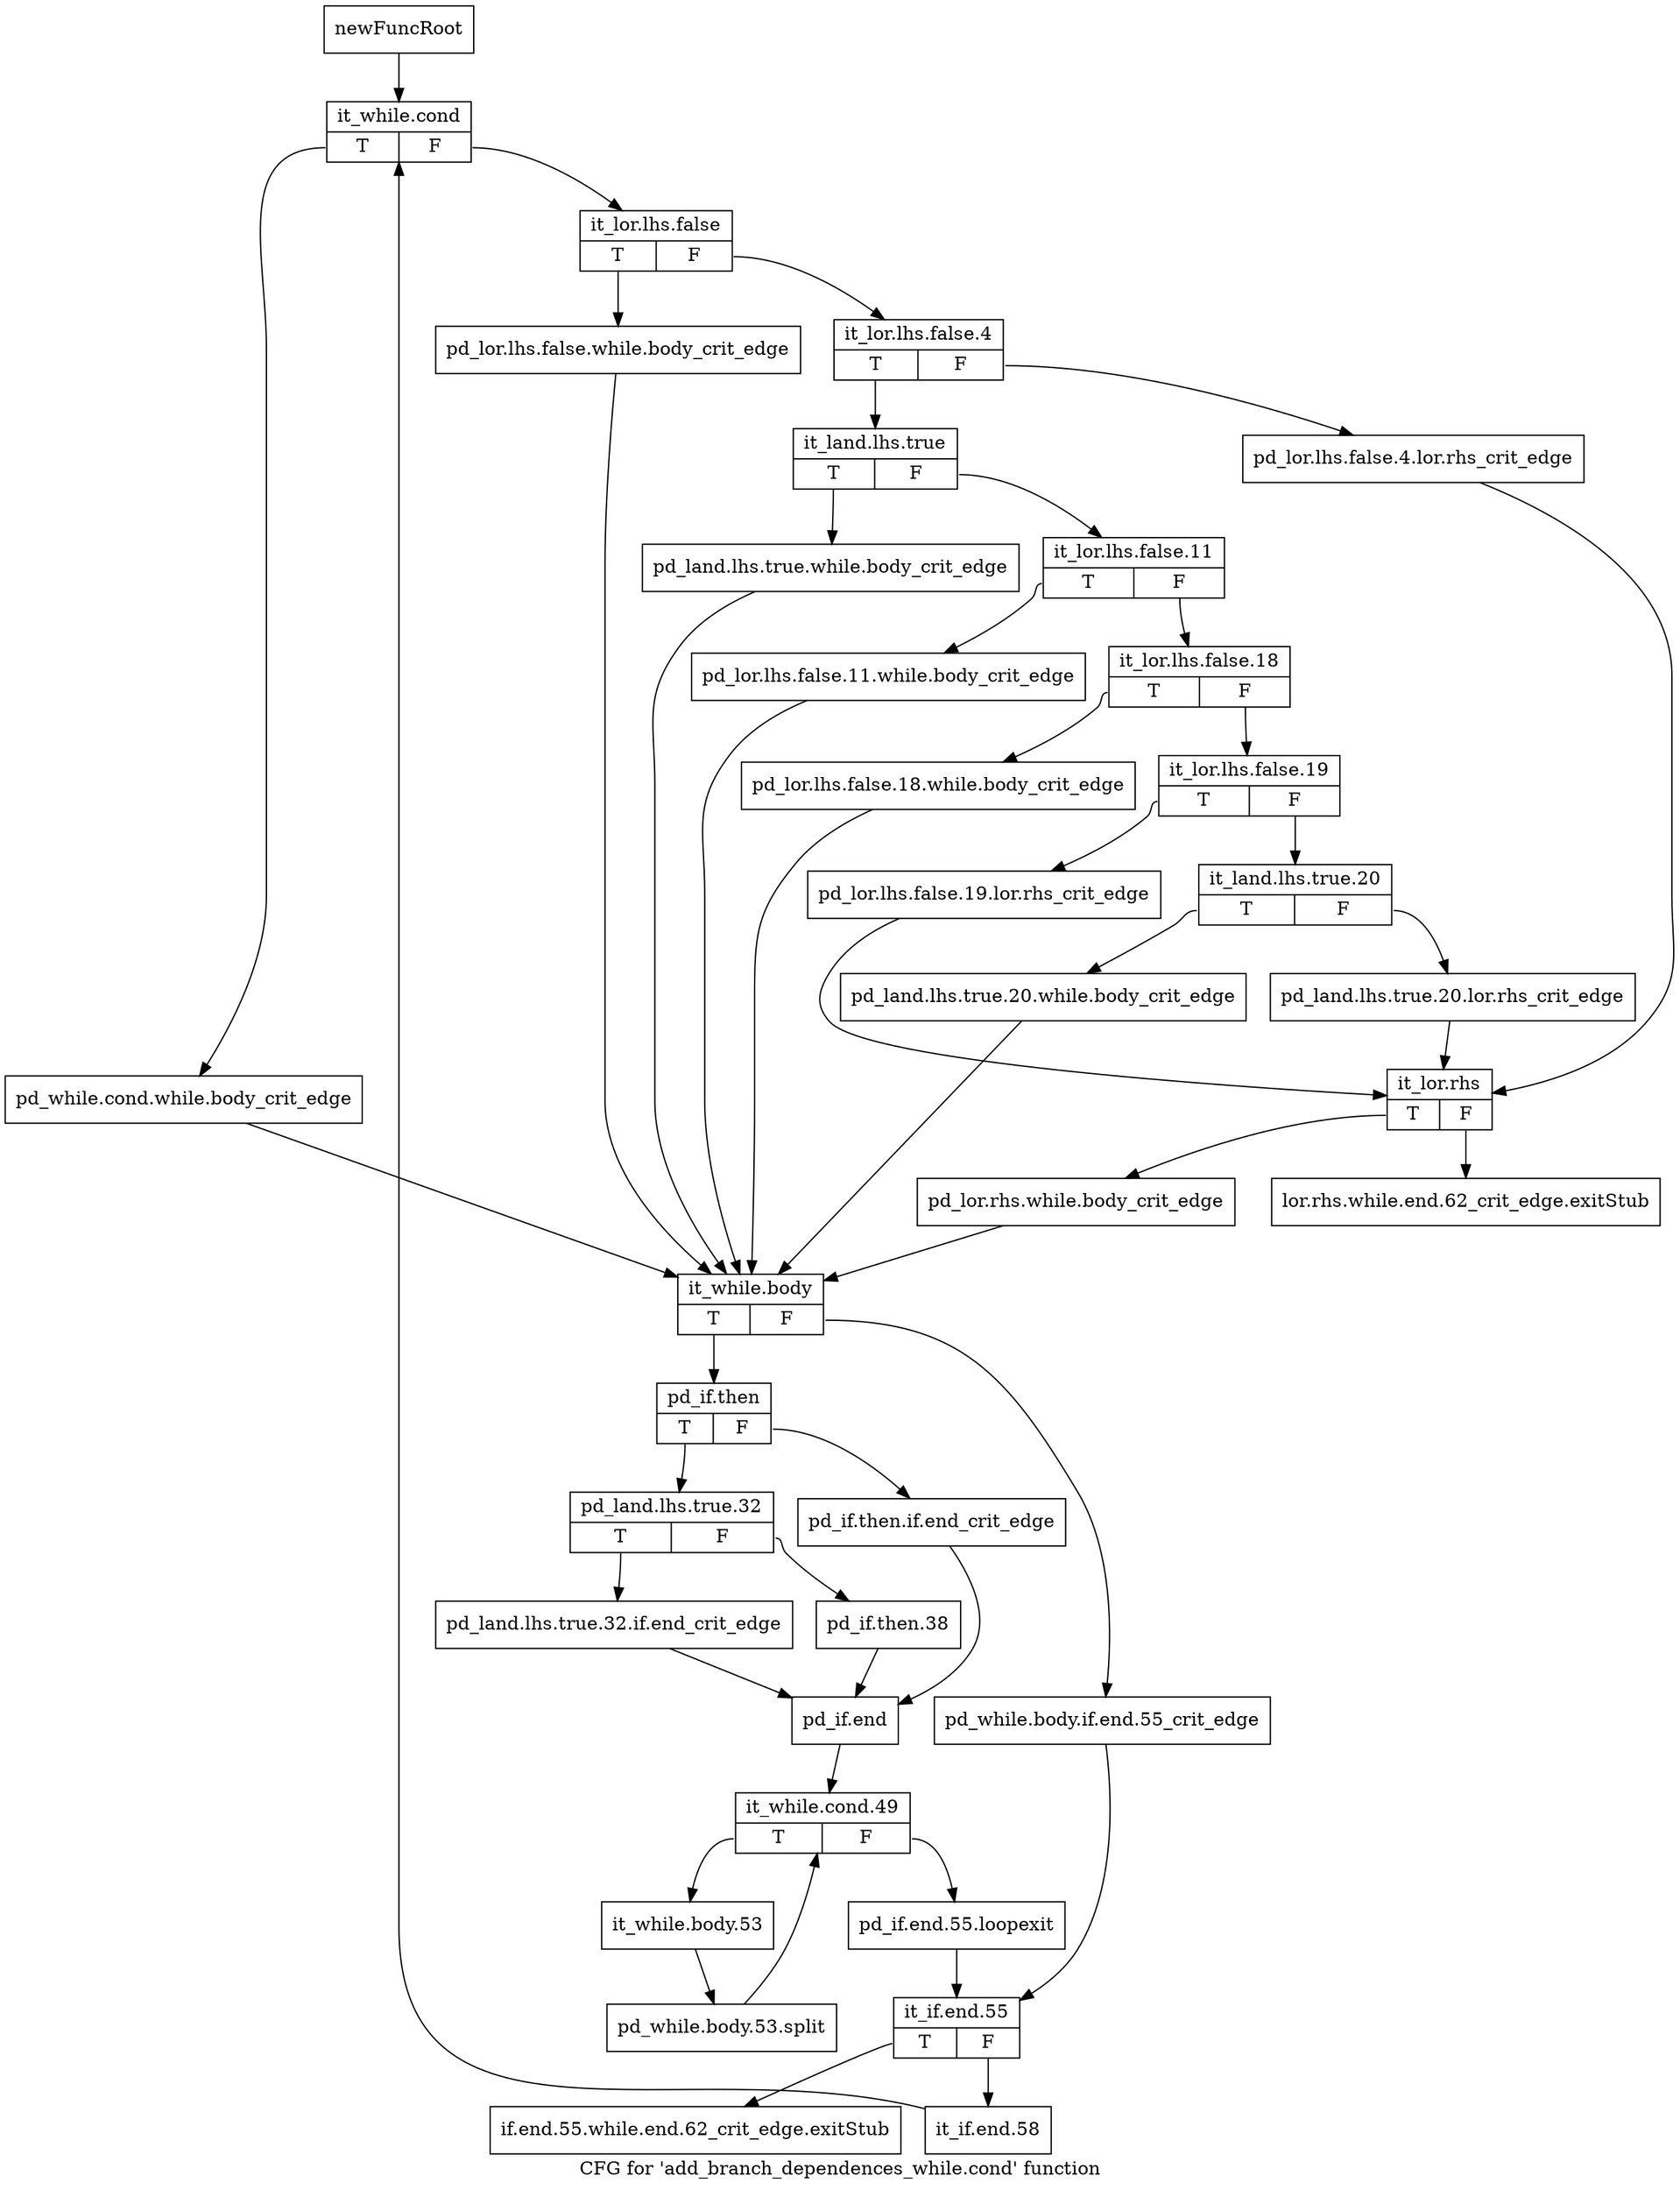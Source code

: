 digraph "CFG for 'add_branch_dependences_while.cond' function" {
	label="CFG for 'add_branch_dependences_while.cond' function";

	Node0xc1d4fd0 [shape=record,label="{newFuncRoot}"];
	Node0xc1d4fd0 -> Node0xc1d50c0;
	Node0xc1d5020 [shape=record,label="{lor.rhs.while.end.62_crit_edge.exitStub}"];
	Node0xc1d5070 [shape=record,label="{if.end.55.while.end.62_crit_edge.exitStub}"];
	Node0xc1d50c0 [shape=record,label="{it_while.cond|{<s0>T|<s1>F}}"];
	Node0xc1d50c0:s0 -> Node0xc1d5660;
	Node0xc1d50c0:s1 -> Node0xc1d5110;
	Node0xc1d5110 [shape=record,label="{it_lor.lhs.false|{<s0>T|<s1>F}}"];
	Node0xc1d5110:s0 -> Node0xc1d5610;
	Node0xc1d5110:s1 -> Node0xc1d5160;
	Node0xc1d5160 [shape=record,label="{it_lor.lhs.false.4|{<s0>T|<s1>F}}"];
	Node0xc1d5160:s0 -> Node0xc1d5200;
	Node0xc1d5160:s1 -> Node0xc1d51b0;
	Node0xc1d51b0 [shape=record,label="{pd_lor.lhs.false.4.lor.rhs_crit_edge}"];
	Node0xc1d51b0 -> Node0xc1d5480;
	Node0xc1d5200 [shape=record,label="{it_land.lhs.true|{<s0>T|<s1>F}}"];
	Node0xc1d5200:s0 -> Node0xc1d55c0;
	Node0xc1d5200:s1 -> Node0xc1d5250;
	Node0xc1d5250 [shape=record,label="{it_lor.lhs.false.11|{<s0>T|<s1>F}}"];
	Node0xc1d5250:s0 -> Node0xc1d5570;
	Node0xc1d5250:s1 -> Node0xc1d52a0;
	Node0xc1d52a0 [shape=record,label="{it_lor.lhs.false.18|{<s0>T|<s1>F}}"];
	Node0xc1d52a0:s0 -> Node0xc1d5520;
	Node0xc1d52a0:s1 -> Node0xc1d52f0;
	Node0xc1d52f0 [shape=record,label="{it_lor.lhs.false.19|{<s0>T|<s1>F}}"];
	Node0xc1d52f0:s0 -> Node0xc1d5430;
	Node0xc1d52f0:s1 -> Node0xc1d5340;
	Node0xc1d5340 [shape=record,label="{it_land.lhs.true.20|{<s0>T|<s1>F}}"];
	Node0xc1d5340:s0 -> Node0xc1d53e0;
	Node0xc1d5340:s1 -> Node0xc1d5390;
	Node0xc1d5390 [shape=record,label="{pd_land.lhs.true.20.lor.rhs_crit_edge}"];
	Node0xc1d5390 -> Node0xc1d5480;
	Node0xc1d53e0 [shape=record,label="{pd_land.lhs.true.20.while.body_crit_edge}"];
	Node0xc1d53e0 -> Node0xc1d56b0;
	Node0xc1d5430 [shape=record,label="{pd_lor.lhs.false.19.lor.rhs_crit_edge}"];
	Node0xc1d5430 -> Node0xc1d5480;
	Node0xc1d5480 [shape=record,label="{it_lor.rhs|{<s0>T|<s1>F}}"];
	Node0xc1d5480:s0 -> Node0xc1d54d0;
	Node0xc1d5480:s1 -> Node0xc1d5020;
	Node0xc1d54d0 [shape=record,label="{pd_lor.rhs.while.body_crit_edge}"];
	Node0xc1d54d0 -> Node0xc1d56b0;
	Node0xc1d5520 [shape=record,label="{pd_lor.lhs.false.18.while.body_crit_edge}"];
	Node0xc1d5520 -> Node0xc1d56b0;
	Node0xc1d5570 [shape=record,label="{pd_lor.lhs.false.11.while.body_crit_edge}"];
	Node0xc1d5570 -> Node0xc1d56b0;
	Node0xc1d55c0 [shape=record,label="{pd_land.lhs.true.while.body_crit_edge}"];
	Node0xc1d55c0 -> Node0xc1d56b0;
	Node0xc1d5610 [shape=record,label="{pd_lor.lhs.false.while.body_crit_edge}"];
	Node0xc1d5610 -> Node0xc1d56b0;
	Node0xc1d5660 [shape=record,label="{pd_while.cond.while.body_crit_edge}"];
	Node0xc1d5660 -> Node0xc1d56b0;
	Node0xc1d56b0 [shape=record,label="{it_while.body|{<s0>T|<s1>F}}"];
	Node0xc1d56b0:s0 -> Node0xc1d5750;
	Node0xc1d56b0:s1 -> Node0xc1d5700;
	Node0xc1d5700 [shape=record,label="{pd_while.body.if.end.55_crit_edge}"];
	Node0xc1d5700 -> Node0xc1d59d0;
	Node0xc1d5750 [shape=record,label="{pd_if.then|{<s0>T|<s1>F}}"];
	Node0xc1d5750:s0 -> Node0xc1d57f0;
	Node0xc1d5750:s1 -> Node0xc1d57a0;
	Node0xc1d57a0 [shape=record,label="{pd_if.then.if.end_crit_edge}"];
	Node0xc1d57a0 -> Node0xc1d58e0;
	Node0xc1d57f0 [shape=record,label="{pd_land.lhs.true.32|{<s0>T|<s1>F}}"];
	Node0xc1d57f0:s0 -> Node0xc1d5890;
	Node0xc1d57f0:s1 -> Node0xc1d5840;
	Node0xc1d5840 [shape=record,label="{pd_if.then.38}"];
	Node0xc1d5840 -> Node0xc1d58e0;
	Node0xc1d5890 [shape=record,label="{pd_land.lhs.true.32.if.end_crit_edge}"];
	Node0xc1d5890 -> Node0xc1d58e0;
	Node0xc1d58e0 [shape=record,label="{pd_if.end}"];
	Node0xc1d58e0 -> Node0xc1d5930;
	Node0xc1d5930 [shape=record,label="{it_while.cond.49|{<s0>T|<s1>F}}"];
	Node0xc1d5930:s0 -> Node0xc1d5a70;
	Node0xc1d5930:s1 -> Node0xc1d5980;
	Node0xc1d5980 [shape=record,label="{pd_if.end.55.loopexit}"];
	Node0xc1d5980 -> Node0xc1d59d0;
	Node0xc1d59d0 [shape=record,label="{it_if.end.55|{<s0>T|<s1>F}}"];
	Node0xc1d59d0:s0 -> Node0xc1d5070;
	Node0xc1d59d0:s1 -> Node0xc1d5a20;
	Node0xc1d5a20 [shape=record,label="{it_if.end.58}"];
	Node0xc1d5a20 -> Node0xc1d50c0;
	Node0xc1d5a70 [shape=record,label="{it_while.body.53}"];
	Node0xc1d5a70 -> Node0xfc37f30;
	Node0xfc37f30 [shape=record,label="{pd_while.body.53.split}"];
	Node0xfc37f30 -> Node0xc1d5930;
}
